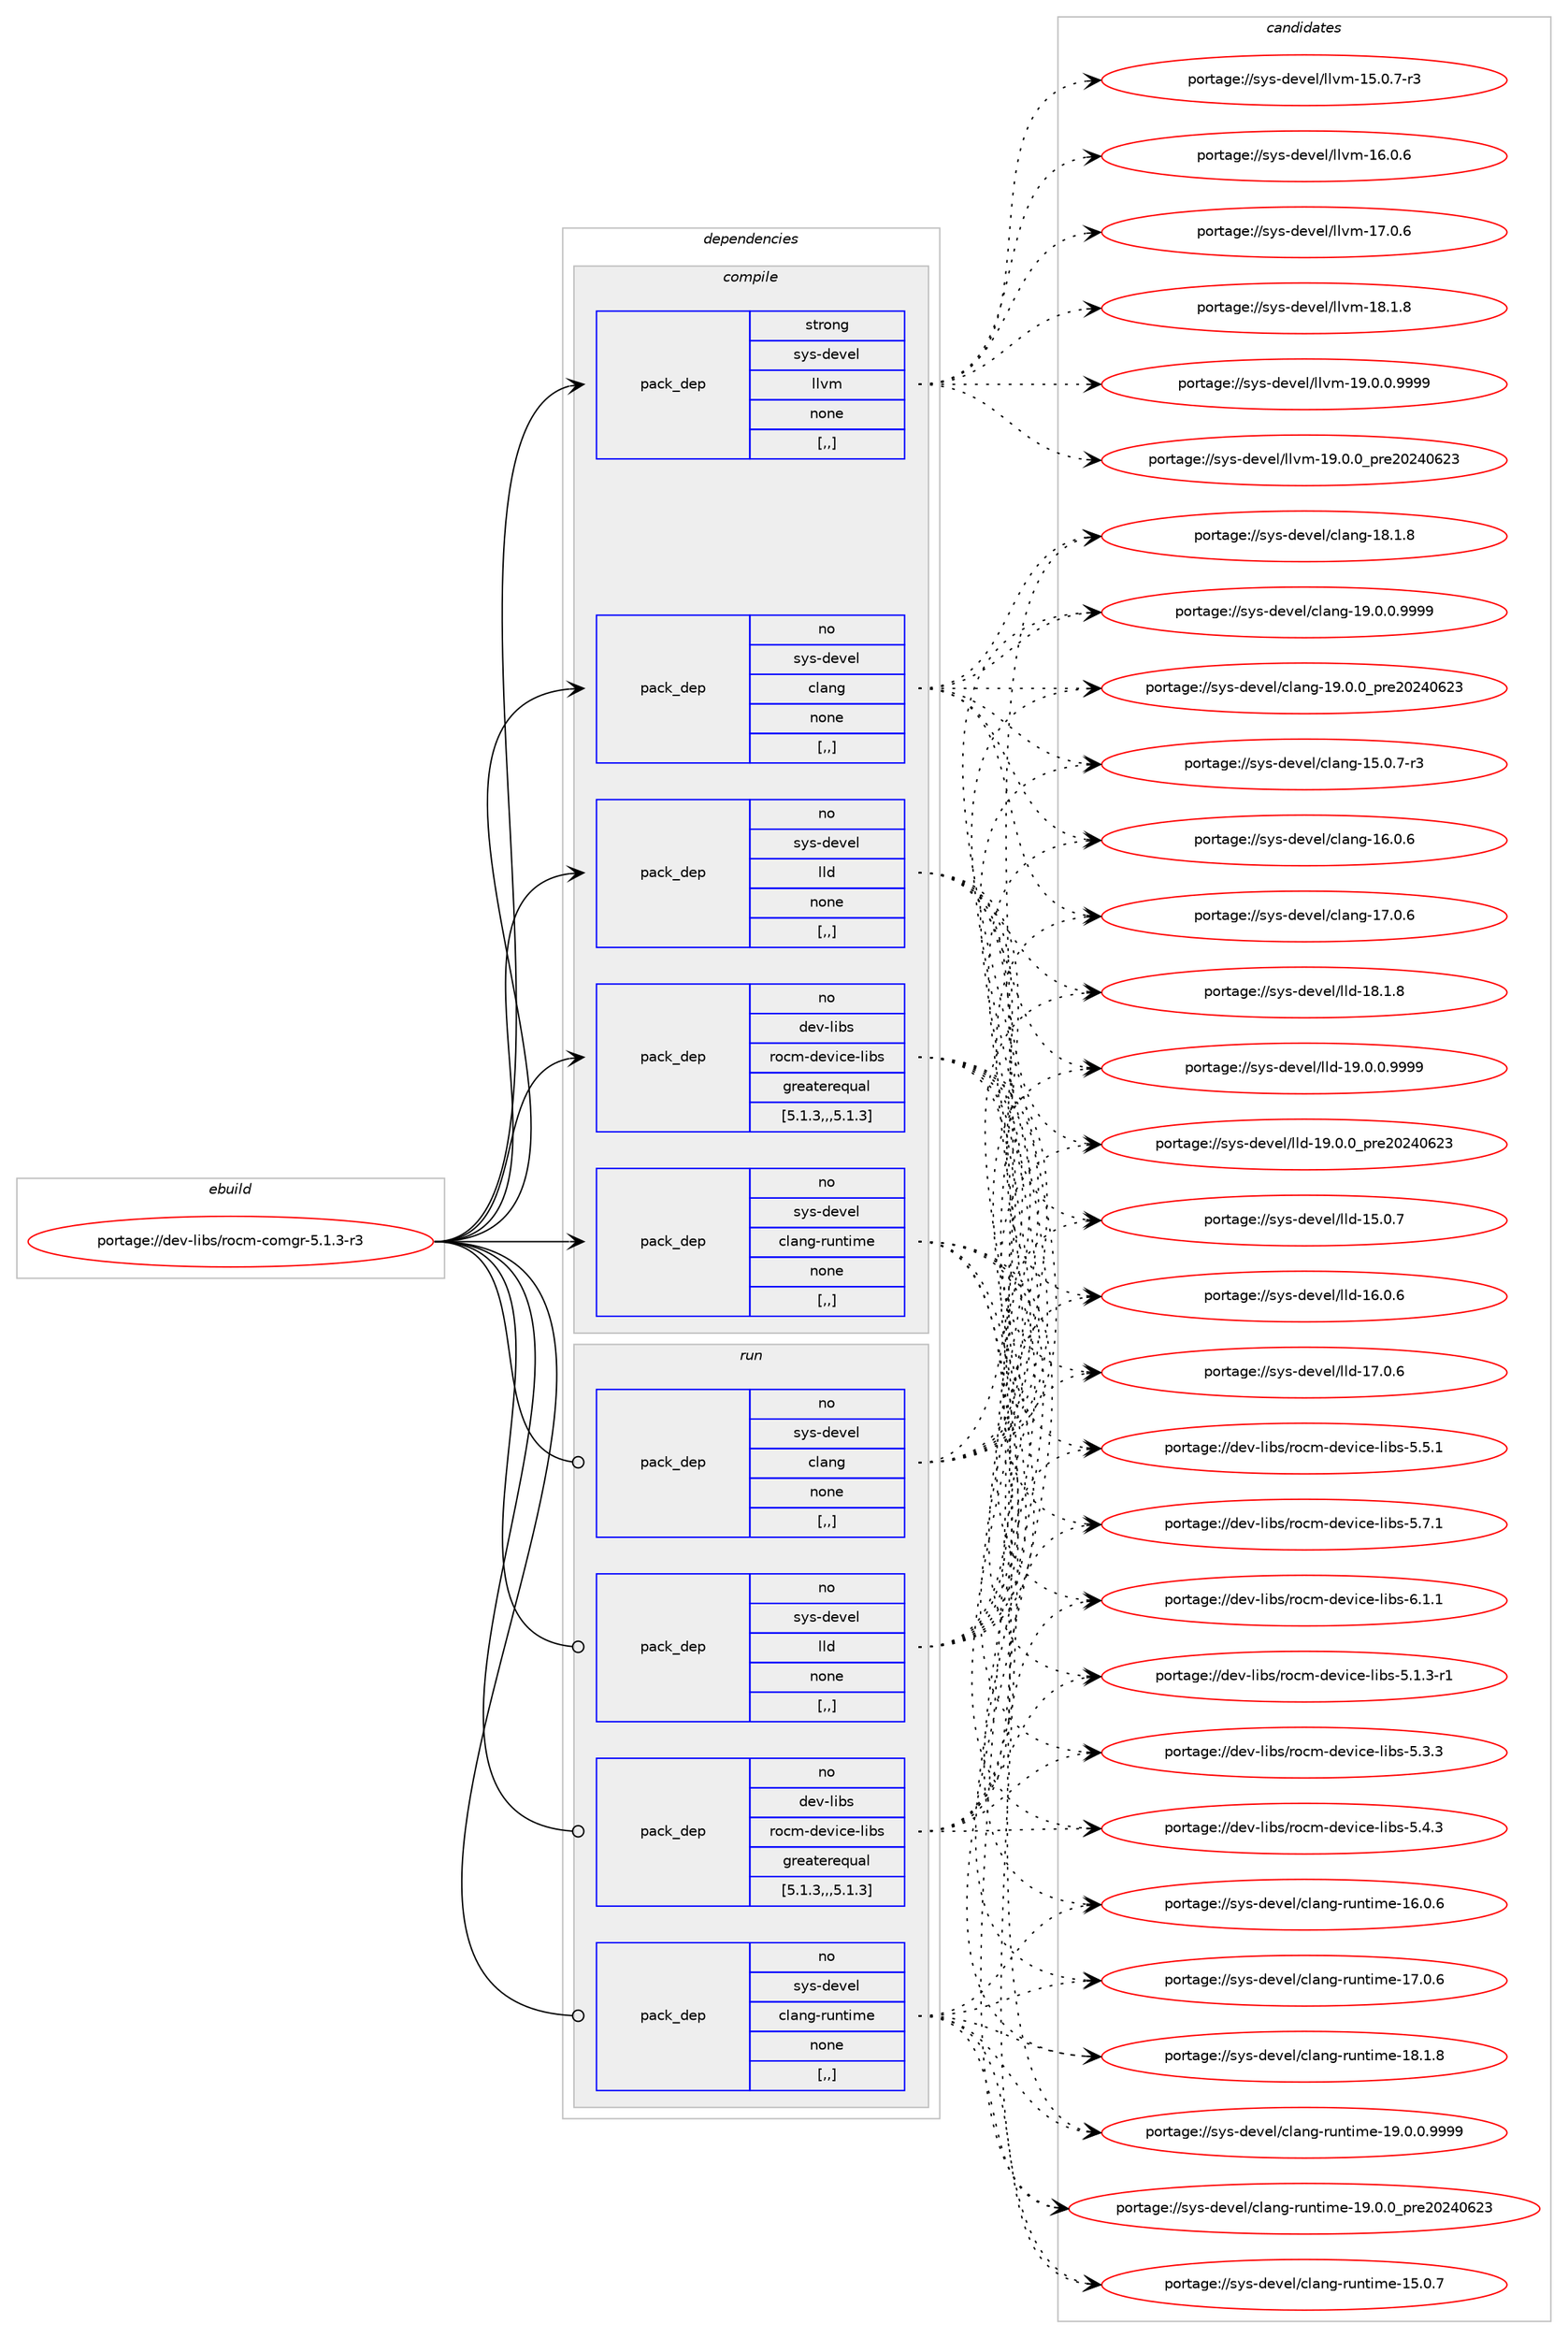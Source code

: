 digraph prolog {

# *************
# Graph options
# *************

newrank=true;
concentrate=true;
compound=true;
graph [rankdir=LR,fontname=Helvetica,fontsize=10,ranksep=1.5];#, ranksep=2.5, nodesep=0.2];
edge  [arrowhead=vee];
node  [fontname=Helvetica,fontsize=10];

# **********
# The ebuild
# **********

subgraph cluster_leftcol {
color=gray;
rank=same;
label=<<i>ebuild</i>>;
id [label="portage://dev-libs/rocm-comgr-5.1.3-r3", color=red, width=4, href="../dev-libs/rocm-comgr-5.1.3-r3.svg"];
}

# ****************
# The dependencies
# ****************

subgraph cluster_midcol {
color=gray;
label=<<i>dependencies</i>>;
subgraph cluster_compile {
fillcolor="#eeeeee";
style=filled;
label=<<i>compile</i>>;
subgraph pack82344 {
dependency110847 [label=<<TABLE BORDER="0" CELLBORDER="1" CELLSPACING="0" CELLPADDING="4" WIDTH="220"><TR><TD ROWSPAN="6" CELLPADDING="30">pack_dep</TD></TR><TR><TD WIDTH="110">no</TD></TR><TR><TD>dev-libs</TD></TR><TR><TD>rocm-device-libs</TD></TR><TR><TD>greaterequal</TD></TR><TR><TD>[5.1.3,,,5.1.3]</TD></TR></TABLE>>, shape=none, color=blue];
}
id:e -> dependency110847:w [weight=20,style="solid",arrowhead="vee"];
subgraph pack82345 {
dependency110848 [label=<<TABLE BORDER="0" CELLBORDER="1" CELLSPACING="0" CELLPADDING="4" WIDTH="220"><TR><TD ROWSPAN="6" CELLPADDING="30">pack_dep</TD></TR><TR><TD WIDTH="110">no</TD></TR><TR><TD>sys-devel</TD></TR><TR><TD>clang</TD></TR><TR><TD>none</TD></TR><TR><TD>[,,]</TD></TR></TABLE>>, shape=none, color=blue];
}
id:e -> dependency110848:w [weight=20,style="solid",arrowhead="vee"];
subgraph pack82346 {
dependency110849 [label=<<TABLE BORDER="0" CELLBORDER="1" CELLSPACING="0" CELLPADDING="4" WIDTH="220"><TR><TD ROWSPAN="6" CELLPADDING="30">pack_dep</TD></TR><TR><TD WIDTH="110">no</TD></TR><TR><TD>sys-devel</TD></TR><TR><TD>clang-runtime</TD></TR><TR><TD>none</TD></TR><TR><TD>[,,]</TD></TR></TABLE>>, shape=none, color=blue];
}
id:e -> dependency110849:w [weight=20,style="solid",arrowhead="vee"];
subgraph pack82347 {
dependency110850 [label=<<TABLE BORDER="0" CELLBORDER="1" CELLSPACING="0" CELLPADDING="4" WIDTH="220"><TR><TD ROWSPAN="6" CELLPADDING="30">pack_dep</TD></TR><TR><TD WIDTH="110">no</TD></TR><TR><TD>sys-devel</TD></TR><TR><TD>lld</TD></TR><TR><TD>none</TD></TR><TR><TD>[,,]</TD></TR></TABLE>>, shape=none, color=blue];
}
id:e -> dependency110850:w [weight=20,style="solid",arrowhead="vee"];
subgraph pack82348 {
dependency110851 [label=<<TABLE BORDER="0" CELLBORDER="1" CELLSPACING="0" CELLPADDING="4" WIDTH="220"><TR><TD ROWSPAN="6" CELLPADDING="30">pack_dep</TD></TR><TR><TD WIDTH="110">strong</TD></TR><TR><TD>sys-devel</TD></TR><TR><TD>llvm</TD></TR><TR><TD>none</TD></TR><TR><TD>[,,]</TD></TR></TABLE>>, shape=none, color=blue];
}
id:e -> dependency110851:w [weight=20,style="solid",arrowhead="vee"];
}
subgraph cluster_compileandrun {
fillcolor="#eeeeee";
style=filled;
label=<<i>compile and run</i>>;
}
subgraph cluster_run {
fillcolor="#eeeeee";
style=filled;
label=<<i>run</i>>;
subgraph pack82349 {
dependency110852 [label=<<TABLE BORDER="0" CELLBORDER="1" CELLSPACING="0" CELLPADDING="4" WIDTH="220"><TR><TD ROWSPAN="6" CELLPADDING="30">pack_dep</TD></TR><TR><TD WIDTH="110">no</TD></TR><TR><TD>dev-libs</TD></TR><TR><TD>rocm-device-libs</TD></TR><TR><TD>greaterequal</TD></TR><TR><TD>[5.1.3,,,5.1.3]</TD></TR></TABLE>>, shape=none, color=blue];
}
id:e -> dependency110852:w [weight=20,style="solid",arrowhead="odot"];
subgraph pack82350 {
dependency110853 [label=<<TABLE BORDER="0" CELLBORDER="1" CELLSPACING="0" CELLPADDING="4" WIDTH="220"><TR><TD ROWSPAN="6" CELLPADDING="30">pack_dep</TD></TR><TR><TD WIDTH="110">no</TD></TR><TR><TD>sys-devel</TD></TR><TR><TD>clang</TD></TR><TR><TD>none</TD></TR><TR><TD>[,,]</TD></TR></TABLE>>, shape=none, color=blue];
}
id:e -> dependency110853:w [weight=20,style="solid",arrowhead="odot"];
subgraph pack82351 {
dependency110854 [label=<<TABLE BORDER="0" CELLBORDER="1" CELLSPACING="0" CELLPADDING="4" WIDTH="220"><TR><TD ROWSPAN="6" CELLPADDING="30">pack_dep</TD></TR><TR><TD WIDTH="110">no</TD></TR><TR><TD>sys-devel</TD></TR><TR><TD>clang-runtime</TD></TR><TR><TD>none</TD></TR><TR><TD>[,,]</TD></TR></TABLE>>, shape=none, color=blue];
}
id:e -> dependency110854:w [weight=20,style="solid",arrowhead="odot"];
subgraph pack82352 {
dependency110855 [label=<<TABLE BORDER="0" CELLBORDER="1" CELLSPACING="0" CELLPADDING="4" WIDTH="220"><TR><TD ROWSPAN="6" CELLPADDING="30">pack_dep</TD></TR><TR><TD WIDTH="110">no</TD></TR><TR><TD>sys-devel</TD></TR><TR><TD>lld</TD></TR><TR><TD>none</TD></TR><TR><TD>[,,]</TD></TR></TABLE>>, shape=none, color=blue];
}
id:e -> dependency110855:w [weight=20,style="solid",arrowhead="odot"];
}
}

# **************
# The candidates
# **************

subgraph cluster_choices {
rank=same;
color=gray;
label=<<i>candidates</i>>;

subgraph choice82344 {
color=black;
nodesep=1;
choice10010111845108105981154711411199109451001011181059910145108105981154553464946514511449 [label="portage://dev-libs/rocm-device-libs-5.1.3-r1", color=red, width=4,href="../dev-libs/rocm-device-libs-5.1.3-r1.svg"];
choice1001011184510810598115471141119910945100101118105991014510810598115455346514651 [label="portage://dev-libs/rocm-device-libs-5.3.3", color=red, width=4,href="../dev-libs/rocm-device-libs-5.3.3.svg"];
choice1001011184510810598115471141119910945100101118105991014510810598115455346524651 [label="portage://dev-libs/rocm-device-libs-5.4.3", color=red, width=4,href="../dev-libs/rocm-device-libs-5.4.3.svg"];
choice1001011184510810598115471141119910945100101118105991014510810598115455346534649 [label="portage://dev-libs/rocm-device-libs-5.5.1", color=red, width=4,href="../dev-libs/rocm-device-libs-5.5.1.svg"];
choice1001011184510810598115471141119910945100101118105991014510810598115455346554649 [label="portage://dev-libs/rocm-device-libs-5.7.1", color=red, width=4,href="../dev-libs/rocm-device-libs-5.7.1.svg"];
choice1001011184510810598115471141119910945100101118105991014510810598115455446494649 [label="portage://dev-libs/rocm-device-libs-6.1.1", color=red, width=4,href="../dev-libs/rocm-device-libs-6.1.1.svg"];
dependency110847:e -> choice10010111845108105981154711411199109451001011181059910145108105981154553464946514511449:w [style=dotted,weight="100"];
dependency110847:e -> choice1001011184510810598115471141119910945100101118105991014510810598115455346514651:w [style=dotted,weight="100"];
dependency110847:e -> choice1001011184510810598115471141119910945100101118105991014510810598115455346524651:w [style=dotted,weight="100"];
dependency110847:e -> choice1001011184510810598115471141119910945100101118105991014510810598115455346534649:w [style=dotted,weight="100"];
dependency110847:e -> choice1001011184510810598115471141119910945100101118105991014510810598115455346554649:w [style=dotted,weight="100"];
dependency110847:e -> choice1001011184510810598115471141119910945100101118105991014510810598115455446494649:w [style=dotted,weight="100"];
}
subgraph choice82345 {
color=black;
nodesep=1;
choice11512111545100101118101108479910897110103454953464846554511451 [label="portage://sys-devel/clang-15.0.7-r3", color=red, width=4,href="../sys-devel/clang-15.0.7-r3.svg"];
choice1151211154510010111810110847991089711010345495446484654 [label="portage://sys-devel/clang-16.0.6", color=red, width=4,href="../sys-devel/clang-16.0.6.svg"];
choice1151211154510010111810110847991089711010345495546484654 [label="portage://sys-devel/clang-17.0.6", color=red, width=4,href="../sys-devel/clang-17.0.6.svg"];
choice1151211154510010111810110847991089711010345495646494656 [label="portage://sys-devel/clang-18.1.8", color=red, width=4,href="../sys-devel/clang-18.1.8.svg"];
choice11512111545100101118101108479910897110103454957464846484657575757 [label="portage://sys-devel/clang-19.0.0.9999", color=red, width=4,href="../sys-devel/clang-19.0.0.9999.svg"];
choice1151211154510010111810110847991089711010345495746484648951121141015048505248545051 [label="portage://sys-devel/clang-19.0.0_pre20240623", color=red, width=4,href="../sys-devel/clang-19.0.0_pre20240623.svg"];
dependency110848:e -> choice11512111545100101118101108479910897110103454953464846554511451:w [style=dotted,weight="100"];
dependency110848:e -> choice1151211154510010111810110847991089711010345495446484654:w [style=dotted,weight="100"];
dependency110848:e -> choice1151211154510010111810110847991089711010345495546484654:w [style=dotted,weight="100"];
dependency110848:e -> choice1151211154510010111810110847991089711010345495646494656:w [style=dotted,weight="100"];
dependency110848:e -> choice11512111545100101118101108479910897110103454957464846484657575757:w [style=dotted,weight="100"];
dependency110848:e -> choice1151211154510010111810110847991089711010345495746484648951121141015048505248545051:w [style=dotted,weight="100"];
}
subgraph choice82346 {
color=black;
nodesep=1;
choice115121115451001011181011084799108971101034511411711011610510910145495346484655 [label="portage://sys-devel/clang-runtime-15.0.7", color=red, width=4,href="../sys-devel/clang-runtime-15.0.7.svg"];
choice115121115451001011181011084799108971101034511411711011610510910145495446484654 [label="portage://sys-devel/clang-runtime-16.0.6", color=red, width=4,href="../sys-devel/clang-runtime-16.0.6.svg"];
choice115121115451001011181011084799108971101034511411711011610510910145495546484654 [label="portage://sys-devel/clang-runtime-17.0.6", color=red, width=4,href="../sys-devel/clang-runtime-17.0.6.svg"];
choice115121115451001011181011084799108971101034511411711011610510910145495646494656 [label="portage://sys-devel/clang-runtime-18.1.8", color=red, width=4,href="../sys-devel/clang-runtime-18.1.8.svg"];
choice1151211154510010111810110847991089711010345114117110116105109101454957464846484657575757 [label="portage://sys-devel/clang-runtime-19.0.0.9999", color=red, width=4,href="../sys-devel/clang-runtime-19.0.0.9999.svg"];
choice115121115451001011181011084799108971101034511411711011610510910145495746484648951121141015048505248545051 [label="portage://sys-devel/clang-runtime-19.0.0_pre20240623", color=red, width=4,href="../sys-devel/clang-runtime-19.0.0_pre20240623.svg"];
dependency110849:e -> choice115121115451001011181011084799108971101034511411711011610510910145495346484655:w [style=dotted,weight="100"];
dependency110849:e -> choice115121115451001011181011084799108971101034511411711011610510910145495446484654:w [style=dotted,weight="100"];
dependency110849:e -> choice115121115451001011181011084799108971101034511411711011610510910145495546484654:w [style=dotted,weight="100"];
dependency110849:e -> choice115121115451001011181011084799108971101034511411711011610510910145495646494656:w [style=dotted,weight="100"];
dependency110849:e -> choice1151211154510010111810110847991089711010345114117110116105109101454957464846484657575757:w [style=dotted,weight="100"];
dependency110849:e -> choice115121115451001011181011084799108971101034511411711011610510910145495746484648951121141015048505248545051:w [style=dotted,weight="100"];
}
subgraph choice82347 {
color=black;
nodesep=1;
choice115121115451001011181011084710810810045495346484655 [label="portage://sys-devel/lld-15.0.7", color=red, width=4,href="../sys-devel/lld-15.0.7.svg"];
choice115121115451001011181011084710810810045495446484654 [label="portage://sys-devel/lld-16.0.6", color=red, width=4,href="../sys-devel/lld-16.0.6.svg"];
choice115121115451001011181011084710810810045495546484654 [label="portage://sys-devel/lld-17.0.6", color=red, width=4,href="../sys-devel/lld-17.0.6.svg"];
choice115121115451001011181011084710810810045495646494656 [label="portage://sys-devel/lld-18.1.8", color=red, width=4,href="../sys-devel/lld-18.1.8.svg"];
choice1151211154510010111810110847108108100454957464846484657575757 [label="portage://sys-devel/lld-19.0.0.9999", color=red, width=4,href="../sys-devel/lld-19.0.0.9999.svg"];
choice115121115451001011181011084710810810045495746484648951121141015048505248545051 [label="portage://sys-devel/lld-19.0.0_pre20240623", color=red, width=4,href="../sys-devel/lld-19.0.0_pre20240623.svg"];
dependency110850:e -> choice115121115451001011181011084710810810045495346484655:w [style=dotted,weight="100"];
dependency110850:e -> choice115121115451001011181011084710810810045495446484654:w [style=dotted,weight="100"];
dependency110850:e -> choice115121115451001011181011084710810810045495546484654:w [style=dotted,weight="100"];
dependency110850:e -> choice115121115451001011181011084710810810045495646494656:w [style=dotted,weight="100"];
dependency110850:e -> choice1151211154510010111810110847108108100454957464846484657575757:w [style=dotted,weight="100"];
dependency110850:e -> choice115121115451001011181011084710810810045495746484648951121141015048505248545051:w [style=dotted,weight="100"];
}
subgraph choice82348 {
color=black;
nodesep=1;
choice1151211154510010111810110847108108118109454953464846554511451 [label="portage://sys-devel/llvm-15.0.7-r3", color=red, width=4,href="../sys-devel/llvm-15.0.7-r3.svg"];
choice115121115451001011181011084710810811810945495446484654 [label="portage://sys-devel/llvm-16.0.6", color=red, width=4,href="../sys-devel/llvm-16.0.6.svg"];
choice115121115451001011181011084710810811810945495546484654 [label="portage://sys-devel/llvm-17.0.6", color=red, width=4,href="../sys-devel/llvm-17.0.6.svg"];
choice115121115451001011181011084710810811810945495646494656 [label="portage://sys-devel/llvm-18.1.8", color=red, width=4,href="../sys-devel/llvm-18.1.8.svg"];
choice1151211154510010111810110847108108118109454957464846484657575757 [label="portage://sys-devel/llvm-19.0.0.9999", color=red, width=4,href="../sys-devel/llvm-19.0.0.9999.svg"];
choice115121115451001011181011084710810811810945495746484648951121141015048505248545051 [label="portage://sys-devel/llvm-19.0.0_pre20240623", color=red, width=4,href="../sys-devel/llvm-19.0.0_pre20240623.svg"];
dependency110851:e -> choice1151211154510010111810110847108108118109454953464846554511451:w [style=dotted,weight="100"];
dependency110851:e -> choice115121115451001011181011084710810811810945495446484654:w [style=dotted,weight="100"];
dependency110851:e -> choice115121115451001011181011084710810811810945495546484654:w [style=dotted,weight="100"];
dependency110851:e -> choice115121115451001011181011084710810811810945495646494656:w [style=dotted,weight="100"];
dependency110851:e -> choice1151211154510010111810110847108108118109454957464846484657575757:w [style=dotted,weight="100"];
dependency110851:e -> choice115121115451001011181011084710810811810945495746484648951121141015048505248545051:w [style=dotted,weight="100"];
}
subgraph choice82349 {
color=black;
nodesep=1;
choice10010111845108105981154711411199109451001011181059910145108105981154553464946514511449 [label="portage://dev-libs/rocm-device-libs-5.1.3-r1", color=red, width=4,href="../dev-libs/rocm-device-libs-5.1.3-r1.svg"];
choice1001011184510810598115471141119910945100101118105991014510810598115455346514651 [label="portage://dev-libs/rocm-device-libs-5.3.3", color=red, width=4,href="../dev-libs/rocm-device-libs-5.3.3.svg"];
choice1001011184510810598115471141119910945100101118105991014510810598115455346524651 [label="portage://dev-libs/rocm-device-libs-5.4.3", color=red, width=4,href="../dev-libs/rocm-device-libs-5.4.3.svg"];
choice1001011184510810598115471141119910945100101118105991014510810598115455346534649 [label="portage://dev-libs/rocm-device-libs-5.5.1", color=red, width=4,href="../dev-libs/rocm-device-libs-5.5.1.svg"];
choice1001011184510810598115471141119910945100101118105991014510810598115455346554649 [label="portage://dev-libs/rocm-device-libs-5.7.1", color=red, width=4,href="../dev-libs/rocm-device-libs-5.7.1.svg"];
choice1001011184510810598115471141119910945100101118105991014510810598115455446494649 [label="portage://dev-libs/rocm-device-libs-6.1.1", color=red, width=4,href="../dev-libs/rocm-device-libs-6.1.1.svg"];
dependency110852:e -> choice10010111845108105981154711411199109451001011181059910145108105981154553464946514511449:w [style=dotted,weight="100"];
dependency110852:e -> choice1001011184510810598115471141119910945100101118105991014510810598115455346514651:w [style=dotted,weight="100"];
dependency110852:e -> choice1001011184510810598115471141119910945100101118105991014510810598115455346524651:w [style=dotted,weight="100"];
dependency110852:e -> choice1001011184510810598115471141119910945100101118105991014510810598115455346534649:w [style=dotted,weight="100"];
dependency110852:e -> choice1001011184510810598115471141119910945100101118105991014510810598115455346554649:w [style=dotted,weight="100"];
dependency110852:e -> choice1001011184510810598115471141119910945100101118105991014510810598115455446494649:w [style=dotted,weight="100"];
}
subgraph choice82350 {
color=black;
nodesep=1;
choice11512111545100101118101108479910897110103454953464846554511451 [label="portage://sys-devel/clang-15.0.7-r3", color=red, width=4,href="../sys-devel/clang-15.0.7-r3.svg"];
choice1151211154510010111810110847991089711010345495446484654 [label="portage://sys-devel/clang-16.0.6", color=red, width=4,href="../sys-devel/clang-16.0.6.svg"];
choice1151211154510010111810110847991089711010345495546484654 [label="portage://sys-devel/clang-17.0.6", color=red, width=4,href="../sys-devel/clang-17.0.6.svg"];
choice1151211154510010111810110847991089711010345495646494656 [label="portage://sys-devel/clang-18.1.8", color=red, width=4,href="../sys-devel/clang-18.1.8.svg"];
choice11512111545100101118101108479910897110103454957464846484657575757 [label="portage://sys-devel/clang-19.0.0.9999", color=red, width=4,href="../sys-devel/clang-19.0.0.9999.svg"];
choice1151211154510010111810110847991089711010345495746484648951121141015048505248545051 [label="portage://sys-devel/clang-19.0.0_pre20240623", color=red, width=4,href="../sys-devel/clang-19.0.0_pre20240623.svg"];
dependency110853:e -> choice11512111545100101118101108479910897110103454953464846554511451:w [style=dotted,weight="100"];
dependency110853:e -> choice1151211154510010111810110847991089711010345495446484654:w [style=dotted,weight="100"];
dependency110853:e -> choice1151211154510010111810110847991089711010345495546484654:w [style=dotted,weight="100"];
dependency110853:e -> choice1151211154510010111810110847991089711010345495646494656:w [style=dotted,weight="100"];
dependency110853:e -> choice11512111545100101118101108479910897110103454957464846484657575757:w [style=dotted,weight="100"];
dependency110853:e -> choice1151211154510010111810110847991089711010345495746484648951121141015048505248545051:w [style=dotted,weight="100"];
}
subgraph choice82351 {
color=black;
nodesep=1;
choice115121115451001011181011084799108971101034511411711011610510910145495346484655 [label="portage://sys-devel/clang-runtime-15.0.7", color=red, width=4,href="../sys-devel/clang-runtime-15.0.7.svg"];
choice115121115451001011181011084799108971101034511411711011610510910145495446484654 [label="portage://sys-devel/clang-runtime-16.0.6", color=red, width=4,href="../sys-devel/clang-runtime-16.0.6.svg"];
choice115121115451001011181011084799108971101034511411711011610510910145495546484654 [label="portage://sys-devel/clang-runtime-17.0.6", color=red, width=4,href="../sys-devel/clang-runtime-17.0.6.svg"];
choice115121115451001011181011084799108971101034511411711011610510910145495646494656 [label="portage://sys-devel/clang-runtime-18.1.8", color=red, width=4,href="../sys-devel/clang-runtime-18.1.8.svg"];
choice1151211154510010111810110847991089711010345114117110116105109101454957464846484657575757 [label="portage://sys-devel/clang-runtime-19.0.0.9999", color=red, width=4,href="../sys-devel/clang-runtime-19.0.0.9999.svg"];
choice115121115451001011181011084799108971101034511411711011610510910145495746484648951121141015048505248545051 [label="portage://sys-devel/clang-runtime-19.0.0_pre20240623", color=red, width=4,href="../sys-devel/clang-runtime-19.0.0_pre20240623.svg"];
dependency110854:e -> choice115121115451001011181011084799108971101034511411711011610510910145495346484655:w [style=dotted,weight="100"];
dependency110854:e -> choice115121115451001011181011084799108971101034511411711011610510910145495446484654:w [style=dotted,weight="100"];
dependency110854:e -> choice115121115451001011181011084799108971101034511411711011610510910145495546484654:w [style=dotted,weight="100"];
dependency110854:e -> choice115121115451001011181011084799108971101034511411711011610510910145495646494656:w [style=dotted,weight="100"];
dependency110854:e -> choice1151211154510010111810110847991089711010345114117110116105109101454957464846484657575757:w [style=dotted,weight="100"];
dependency110854:e -> choice115121115451001011181011084799108971101034511411711011610510910145495746484648951121141015048505248545051:w [style=dotted,weight="100"];
}
subgraph choice82352 {
color=black;
nodesep=1;
choice115121115451001011181011084710810810045495346484655 [label="portage://sys-devel/lld-15.0.7", color=red, width=4,href="../sys-devel/lld-15.0.7.svg"];
choice115121115451001011181011084710810810045495446484654 [label="portage://sys-devel/lld-16.0.6", color=red, width=4,href="../sys-devel/lld-16.0.6.svg"];
choice115121115451001011181011084710810810045495546484654 [label="portage://sys-devel/lld-17.0.6", color=red, width=4,href="../sys-devel/lld-17.0.6.svg"];
choice115121115451001011181011084710810810045495646494656 [label="portage://sys-devel/lld-18.1.8", color=red, width=4,href="../sys-devel/lld-18.1.8.svg"];
choice1151211154510010111810110847108108100454957464846484657575757 [label="portage://sys-devel/lld-19.0.0.9999", color=red, width=4,href="../sys-devel/lld-19.0.0.9999.svg"];
choice115121115451001011181011084710810810045495746484648951121141015048505248545051 [label="portage://sys-devel/lld-19.0.0_pre20240623", color=red, width=4,href="../sys-devel/lld-19.0.0_pre20240623.svg"];
dependency110855:e -> choice115121115451001011181011084710810810045495346484655:w [style=dotted,weight="100"];
dependency110855:e -> choice115121115451001011181011084710810810045495446484654:w [style=dotted,weight="100"];
dependency110855:e -> choice115121115451001011181011084710810810045495546484654:w [style=dotted,weight="100"];
dependency110855:e -> choice115121115451001011181011084710810810045495646494656:w [style=dotted,weight="100"];
dependency110855:e -> choice1151211154510010111810110847108108100454957464846484657575757:w [style=dotted,weight="100"];
dependency110855:e -> choice115121115451001011181011084710810810045495746484648951121141015048505248545051:w [style=dotted,weight="100"];
}
}

}
